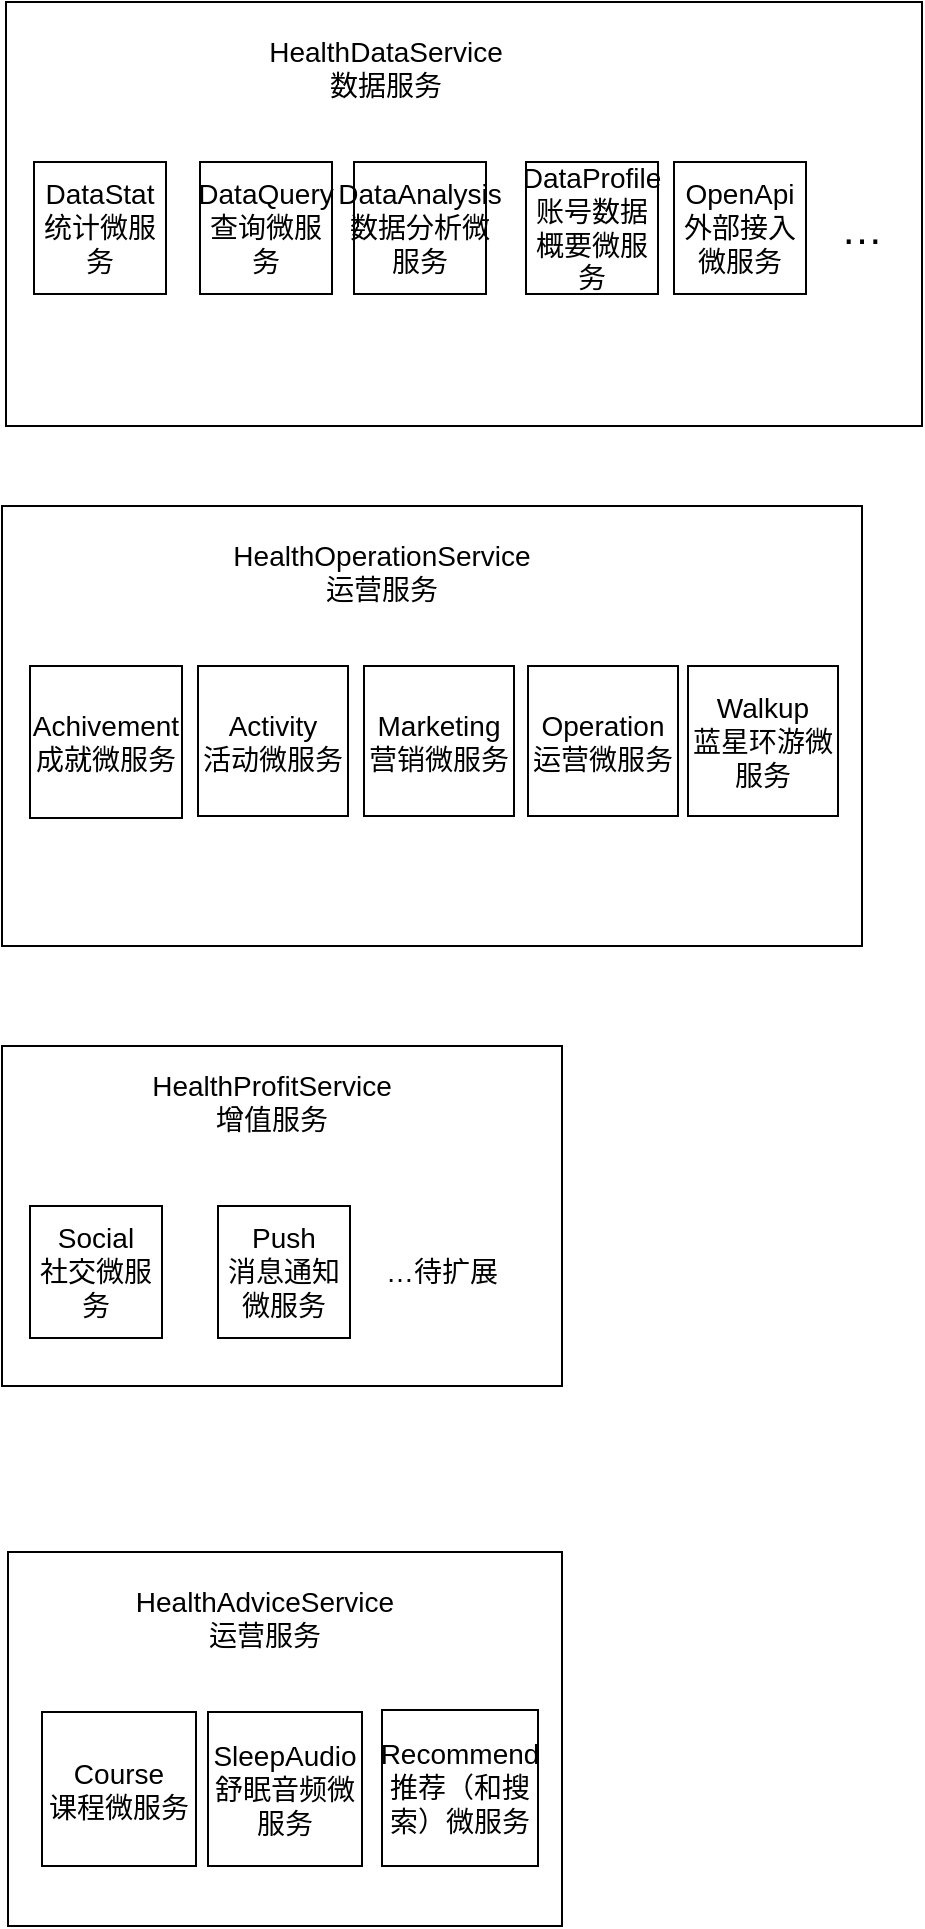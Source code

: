 <mxfile version="23.0.0" type="github">
  <diagram name="第 1 页" id="c6XIci1Z70mTHckqBOms">
    <mxGraphModel dx="946" dy="613" grid="1" gridSize="10" guides="1" tooltips="1" connect="1" arrows="1" fold="1" page="1" pageScale="1" pageWidth="827" pageHeight="1169" math="0" shadow="0">
      <root>
        <mxCell id="0" />
        <mxCell id="1" parent="0" />
        <mxCell id="Q7i9cyMPgHQrG95dPjTk-5" value="" style="rounded=0;whiteSpace=wrap;html=1;fontSize=14;" vertex="1" parent="1">
          <mxGeometry x="80" y="360" width="430" height="220" as="geometry" />
        </mxCell>
        <mxCell id="Q7i9cyMPgHQrG95dPjTk-8" value="" style="rounded=0;whiteSpace=wrap;html=1;fontSize=14;" vertex="1" parent="1">
          <mxGeometry x="80" y="630" width="280" height="170" as="geometry" />
        </mxCell>
        <mxCell id="Q7i9cyMPgHQrG95dPjTk-9" value="HealthOperationService&lt;br style=&quot;border-color: var(--border-color); font-size: 14px;&quot;&gt;运营服务" style="text;html=1;strokeColor=none;fillColor=none;align=center;verticalAlign=middle;whiteSpace=wrap;rounded=0;fontSize=14;" vertex="1" parent="1">
          <mxGeometry x="100" y="375" width="340" height="35" as="geometry" />
        </mxCell>
        <mxCell id="Q7i9cyMPgHQrG95dPjTk-10" value="Achivement&lt;br style=&quot;font-size: 14px;&quot;&gt;成就微服务&lt;br style=&quot;font-size: 14px;&quot;&gt;" style="whiteSpace=wrap;html=1;aspect=fixed;fontSize=14;" vertex="1" parent="1">
          <mxGeometry x="94" y="440" width="76" height="76" as="geometry" />
        </mxCell>
        <mxCell id="Q7i9cyMPgHQrG95dPjTk-11" value="Activity&lt;br style=&quot;font-size: 14px;&quot;&gt;活动微服务" style="whiteSpace=wrap;html=1;aspect=fixed;fontSize=14;" vertex="1" parent="1">
          <mxGeometry x="178" y="440" width="75" height="75" as="geometry" />
        </mxCell>
        <mxCell id="Q7i9cyMPgHQrG95dPjTk-12" value="Marketing&lt;br style=&quot;font-size: 14px;&quot;&gt;营销微服务" style="whiteSpace=wrap;html=1;aspect=fixed;fontSize=14;" vertex="1" parent="1">
          <mxGeometry x="261" y="440" width="75" height="75" as="geometry" />
        </mxCell>
        <mxCell id="Q7i9cyMPgHQrG95dPjTk-13" value="Operation&lt;br style=&quot;font-size: 14px;&quot;&gt;运营微服务" style="whiteSpace=wrap;html=1;aspect=fixed;fontSize=14;" vertex="1" parent="1">
          <mxGeometry x="343" y="440" width="75" height="75" as="geometry" />
        </mxCell>
        <mxCell id="Q7i9cyMPgHQrG95dPjTk-14" value="Walkup&lt;br style=&quot;font-size: 14px;&quot;&gt;蓝星环游微服务" style="whiteSpace=wrap;html=1;aspect=fixed;fontSize=14;" vertex="1" parent="1">
          <mxGeometry x="423" y="440" width="75" height="75" as="geometry" />
        </mxCell>
        <mxCell id="Q7i9cyMPgHQrG95dPjTk-15" value="Social&lt;br style=&quot;font-size: 14px;&quot;&gt;社交微服务" style="whiteSpace=wrap;html=1;aspect=fixed;fontSize=14;" vertex="1" parent="1">
          <mxGeometry x="94" y="710" width="66" height="66" as="geometry" />
        </mxCell>
        <mxCell id="Q7i9cyMPgHQrG95dPjTk-16" value="Push&lt;br style=&quot;font-size: 14px;&quot;&gt;消息通知微服务" style="whiteSpace=wrap;html=1;aspect=fixed;fontSize=14;" vertex="1" parent="1">
          <mxGeometry x="188" y="710" width="66" height="66" as="geometry" />
        </mxCell>
        <mxCell id="Q7i9cyMPgHQrG95dPjTk-17" value="HealthProfitService&lt;br style=&quot;border-color: var(--border-color); font-size: 14px;&quot;&gt;增值服务" style="text;html=1;strokeColor=none;fillColor=none;align=center;verticalAlign=middle;whiteSpace=wrap;rounded=0;fontSize=14;" vertex="1" parent="1">
          <mxGeometry x="110" y="640" width="210" height="35" as="geometry" />
        </mxCell>
        <mxCell id="Q7i9cyMPgHQrG95dPjTk-18" value="" style="rounded=0;whiteSpace=wrap;html=1;fontSize=14;" vertex="1" parent="1">
          <mxGeometry x="83" y="883" width="277" height="187" as="geometry" />
        </mxCell>
        <mxCell id="Q7i9cyMPgHQrG95dPjTk-19" value="HealthAdviceService&lt;br style=&quot;border-color: var(--border-color); font-size: 14px;&quot;&gt;运营服务" style="text;html=1;strokeColor=none;fillColor=none;align=center;verticalAlign=middle;whiteSpace=wrap;rounded=0;fontSize=14;" vertex="1" parent="1">
          <mxGeometry x="103" y="898" width="217" height="35" as="geometry" />
        </mxCell>
        <mxCell id="Q7i9cyMPgHQrG95dPjTk-20" value="Course&lt;br style=&quot;font-size: 14px;&quot;&gt;课程微服务" style="whiteSpace=wrap;html=1;aspect=fixed;fontSize=14;" vertex="1" parent="1">
          <mxGeometry x="100" y="963" width="77" height="77" as="geometry" />
        </mxCell>
        <mxCell id="Q7i9cyMPgHQrG95dPjTk-21" value="SleepAudio&lt;br style=&quot;font-size: 14px;&quot;&gt;舒眠音频微服务" style="whiteSpace=wrap;html=1;aspect=fixed;fontSize=14;" vertex="1" parent="1">
          <mxGeometry x="183" y="963" width="77" height="77" as="geometry" />
        </mxCell>
        <mxCell id="Q7i9cyMPgHQrG95dPjTk-22" value="Recommend推荐（和搜索）微服务" style="whiteSpace=wrap;html=1;aspect=fixed;fontSize=14;" vertex="1" parent="1">
          <mxGeometry x="270" y="962" width="78" height="78" as="geometry" />
        </mxCell>
        <mxCell id="Q7i9cyMPgHQrG95dPjTk-27" value="…待扩展" style="text;html=1;strokeColor=none;fillColor=none;align=center;verticalAlign=middle;whiteSpace=wrap;rounded=0;fontSize=14;" vertex="1" parent="1">
          <mxGeometry x="270" y="728" width="60" height="30" as="geometry" />
        </mxCell>
        <mxCell id="Q7i9cyMPgHQrG95dPjTk-28" value="" style="rounded=0;whiteSpace=wrap;html=1;fontSize=14;" vertex="1" parent="1">
          <mxGeometry x="82" y="108" width="458" height="212" as="geometry" />
        </mxCell>
        <mxCell id="Q7i9cyMPgHQrG95dPjTk-29" value="HealthDataService&lt;br style=&quot;border-color: var(--border-color); font-size: 14px;&quot;&gt;数据服务" style="text;html=1;strokeColor=none;fillColor=none;align=center;verticalAlign=middle;whiteSpace=wrap;rounded=0;fontSize=14;" vertex="1" parent="1">
          <mxGeometry x="102" y="123" width="340" height="35" as="geometry" />
        </mxCell>
        <mxCell id="Q7i9cyMPgHQrG95dPjTk-30" value="DataStat&lt;br style=&quot;font-size: 14px;&quot;&gt;统计微服务" style="whiteSpace=wrap;html=1;aspect=fixed;fontSize=14;" vertex="1" parent="1">
          <mxGeometry x="96" y="188" width="66" height="66" as="geometry" />
        </mxCell>
        <mxCell id="Q7i9cyMPgHQrG95dPjTk-31" value="DataQuery查询微服务" style="whiteSpace=wrap;html=1;aspect=fixed;fontSize=14;" vertex="1" parent="1">
          <mxGeometry x="179" y="188" width="66" height="66" as="geometry" />
        </mxCell>
        <mxCell id="Q7i9cyMPgHQrG95dPjTk-32" value="DataAnalysis&lt;br style=&quot;font-size: 14px;&quot;&gt;数据分析微服务" style="whiteSpace=wrap;html=1;aspect=fixed;fontSize=14;" vertex="1" parent="1">
          <mxGeometry x="256" y="188" width="66" height="66" as="geometry" />
        </mxCell>
        <mxCell id="Q7i9cyMPgHQrG95dPjTk-33" value="DataProfile&lt;br style=&quot;font-size: 14px;&quot;&gt;账号数据概要微服务" style="whiteSpace=wrap;html=1;aspect=fixed;fontSize=14;" vertex="1" parent="1">
          <mxGeometry x="342" y="188" width="66" height="66" as="geometry" />
        </mxCell>
        <mxCell id="Q7i9cyMPgHQrG95dPjTk-34" value="OpenApi&lt;br style=&quot;font-size: 14px;&quot;&gt;外部接入微服务" style="whiteSpace=wrap;html=1;aspect=fixed;fontSize=14;" vertex="1" parent="1">
          <mxGeometry x="416" y="188" width="66" height="66" as="geometry" />
        </mxCell>
        <mxCell id="Q7i9cyMPgHQrG95dPjTk-35" value="…" style="text;html=1;strokeColor=none;fillColor=none;align=center;verticalAlign=middle;whiteSpace=wrap;rounded=0;fontSize=21;" vertex="1" parent="1">
          <mxGeometry x="490" y="206" width="40" height="30" as="geometry" />
        </mxCell>
      </root>
    </mxGraphModel>
  </diagram>
</mxfile>
